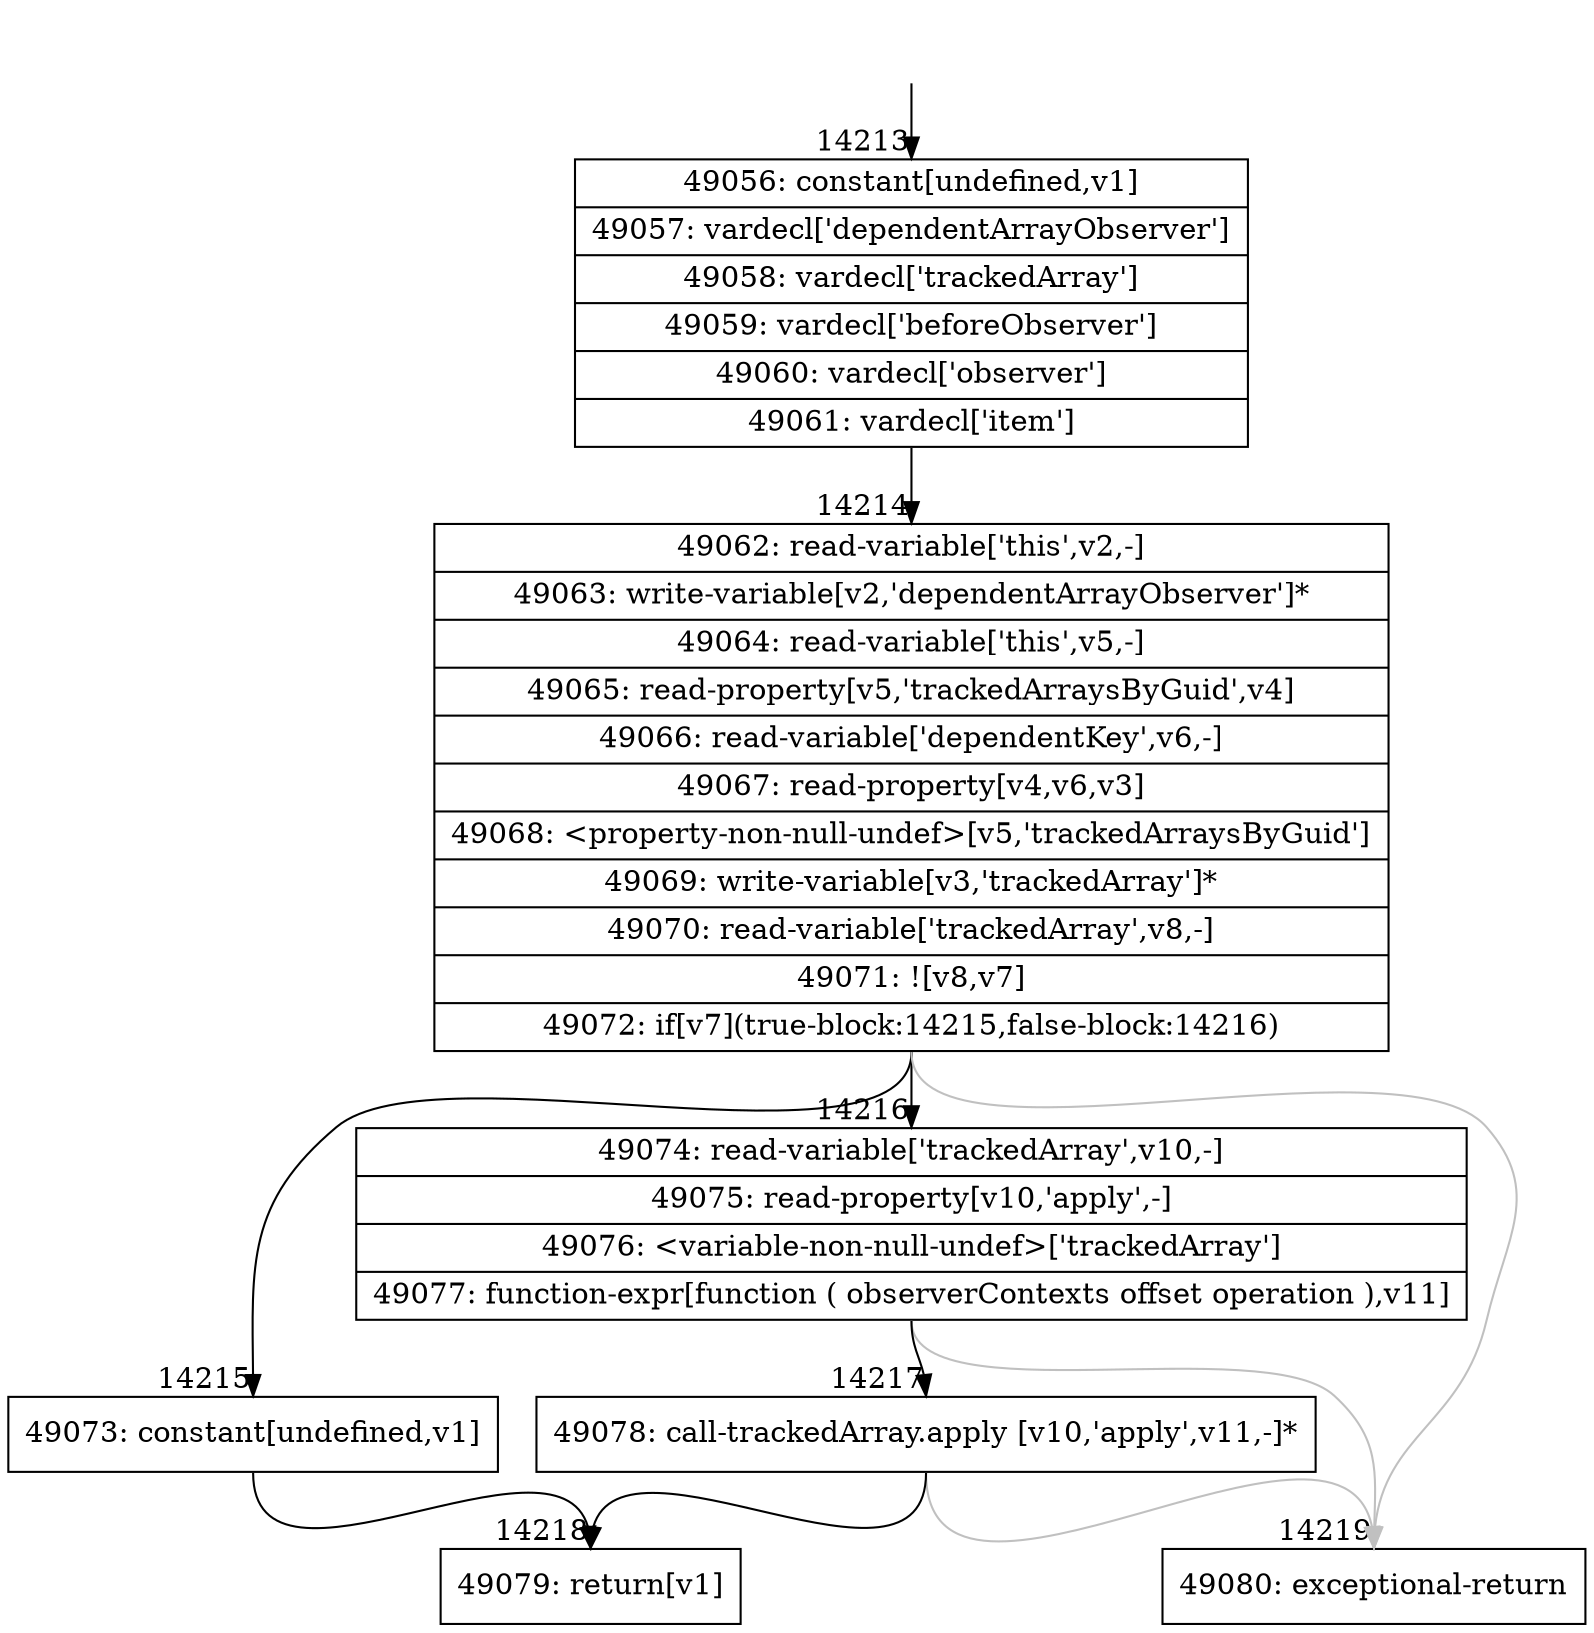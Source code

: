 digraph {
rankdir="TD"
BB_entry1179[shape=none,label=""];
BB_entry1179 -> BB14213 [tailport=s, headport=n, headlabel="    14213"]
BB14213 [shape=record label="{49056: constant[undefined,v1]|49057: vardecl['dependentArrayObserver']|49058: vardecl['trackedArray']|49059: vardecl['beforeObserver']|49060: vardecl['observer']|49061: vardecl['item']}" ] 
BB14213 -> BB14214 [tailport=s, headport=n, headlabel="      14214"]
BB14214 [shape=record label="{49062: read-variable['this',v2,-]|49063: write-variable[v2,'dependentArrayObserver']*|49064: read-variable['this',v5,-]|49065: read-property[v5,'trackedArraysByGuid',v4]|49066: read-variable['dependentKey',v6,-]|49067: read-property[v4,v6,v3]|49068: \<property-non-null-undef\>[v5,'trackedArraysByGuid']|49069: write-variable[v3,'trackedArray']*|49070: read-variable['trackedArray',v8,-]|49071: ![v8,v7]|49072: if[v7](true-block:14215,false-block:14216)}" ] 
BB14214 -> BB14215 [tailport=s, headport=n, headlabel="      14215"]
BB14214 -> BB14216 [tailport=s, headport=n, headlabel="      14216"]
BB14214 -> BB14219 [tailport=s, headport=n, color=gray, headlabel="      14219"]
BB14215 [shape=record label="{49073: constant[undefined,v1]}" ] 
BB14215 -> BB14218 [tailport=s, headport=n, headlabel="      14218"]
BB14216 [shape=record label="{49074: read-variable['trackedArray',v10,-]|49075: read-property[v10,'apply',-]|49076: \<variable-non-null-undef\>['trackedArray']|49077: function-expr[function ( observerContexts offset operation ),v11]}" ] 
BB14216 -> BB14217 [tailport=s, headport=n, headlabel="      14217"]
BB14216 -> BB14219 [tailport=s, headport=n, color=gray]
BB14217 [shape=record label="{49078: call-trackedArray.apply [v10,'apply',v11,-]*}" ] 
BB14217 -> BB14218 [tailport=s, headport=n]
BB14217 -> BB14219 [tailport=s, headport=n, color=gray]
BB14218 [shape=record label="{49079: return[v1]}" ] 
BB14219 [shape=record label="{49080: exceptional-return}" ] 
//#$~ 26349
}
